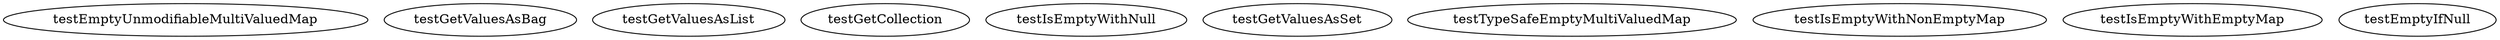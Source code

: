 digraph G {
testEmptyUnmodifiableMultiValuedMap;
testGetValuesAsBag;
testGetValuesAsList;
testGetCollection;
testIsEmptyWithNull;
testGetValuesAsSet;
testTypeSafeEmptyMultiValuedMap;
testIsEmptyWithNonEmptyMap;
testIsEmptyWithEmptyMap;
testEmptyIfNull;
}